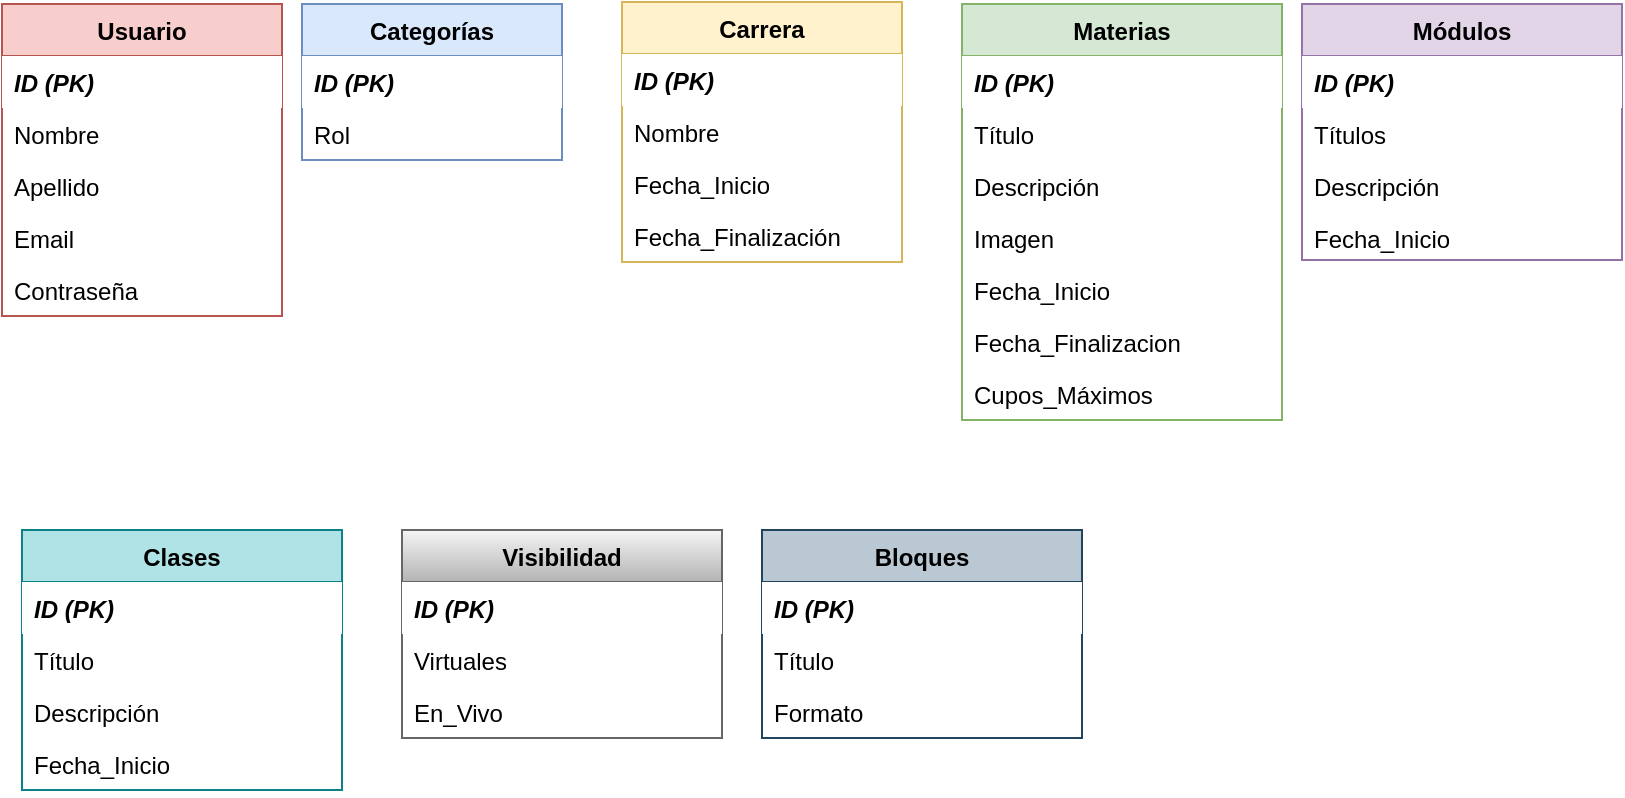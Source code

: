 <mxfile version="21.4.0" type="device">
  <diagram name="Página-1" id="zNJ2L-3Gne_2okrGhSW4">
    <mxGraphModel dx="880" dy="476" grid="1" gridSize="10" guides="1" tooltips="1" connect="1" arrows="1" fold="1" page="1" pageScale="1" pageWidth="827" pageHeight="1169" math="0" shadow="0">
      <root>
        <mxCell id="0" />
        <mxCell id="1" parent="0" />
        <mxCell id="ql8VSCdngZ-7HKIRtu0J-53" value="Usuario" style="swimlane;fontStyle=1;align=center;verticalAlign=top;childLayout=stackLayout;horizontal=1;startSize=26;horizontalStack=0;resizeParent=1;resizeParentMax=0;resizeLast=0;collapsible=1;marginBottom=0;whiteSpace=wrap;html=1;fillColor=#f8cecc;strokeColor=#b85450;" vertex="1" parent="1">
          <mxGeometry x="10" y="27" width="140" height="156" as="geometry" />
        </mxCell>
        <mxCell id="ql8VSCdngZ-7HKIRtu0J-54" value="&lt;b&gt;&lt;i&gt;ID (PK)&lt;/i&gt;&lt;/b&gt;" style="text;strokeColor=none;fillColor=default;align=left;verticalAlign=top;spacingLeft=4;spacingRight=4;overflow=hidden;rotatable=0;points=[[0,0.5],[1,0.5]];portConstraint=eastwest;whiteSpace=wrap;html=1;fontColor=default;labelBackgroundColor=none;labelBorderColor=none;" vertex="1" parent="ql8VSCdngZ-7HKIRtu0J-53">
          <mxGeometry y="26" width="140" height="26" as="geometry" />
        </mxCell>
        <mxCell id="ql8VSCdngZ-7HKIRtu0J-57" value="Nombre" style="text;strokeColor=none;fillColor=none;align=left;verticalAlign=top;spacingLeft=4;spacingRight=4;overflow=hidden;rotatable=0;points=[[0,0.5],[1,0.5]];portConstraint=eastwest;whiteSpace=wrap;html=1;" vertex="1" parent="ql8VSCdngZ-7HKIRtu0J-53">
          <mxGeometry y="52" width="140" height="26" as="geometry" />
        </mxCell>
        <mxCell id="ql8VSCdngZ-7HKIRtu0J-58" value="Apellido" style="text;strokeColor=none;fillColor=none;align=left;verticalAlign=top;spacingLeft=4;spacingRight=4;overflow=hidden;rotatable=0;points=[[0,0.5],[1,0.5]];portConstraint=eastwest;whiteSpace=wrap;html=1;" vertex="1" parent="ql8VSCdngZ-7HKIRtu0J-53">
          <mxGeometry y="78" width="140" height="26" as="geometry" />
        </mxCell>
        <mxCell id="ql8VSCdngZ-7HKIRtu0J-60" value="Email" style="text;strokeColor=none;fillColor=none;align=left;verticalAlign=top;spacingLeft=4;spacingRight=4;overflow=hidden;rotatable=0;points=[[0,0.5],[1,0.5]];portConstraint=eastwest;whiteSpace=wrap;html=1;" vertex="1" parent="ql8VSCdngZ-7HKIRtu0J-53">
          <mxGeometry y="104" width="140" height="26" as="geometry" />
        </mxCell>
        <mxCell id="ql8VSCdngZ-7HKIRtu0J-61" value="Contraseña" style="text;strokeColor=none;fillColor=none;align=left;verticalAlign=top;spacingLeft=4;spacingRight=4;overflow=hidden;rotatable=0;points=[[0,0.5],[1,0.5]];portConstraint=eastwest;whiteSpace=wrap;html=1;" vertex="1" parent="ql8VSCdngZ-7HKIRtu0J-53">
          <mxGeometry y="130" width="140" height="26" as="geometry" />
        </mxCell>
        <mxCell id="ql8VSCdngZ-7HKIRtu0J-62" value="Categorías" style="swimlane;fontStyle=1;align=center;verticalAlign=top;childLayout=stackLayout;horizontal=1;startSize=26;horizontalStack=0;resizeParent=1;resizeParentMax=0;resizeLast=0;collapsible=1;marginBottom=0;whiteSpace=wrap;html=1;fillColor=#dae8fc;strokeColor=#6c8ebf;" vertex="1" parent="1">
          <mxGeometry x="160" y="27" width="130" height="78" as="geometry" />
        </mxCell>
        <mxCell id="ql8VSCdngZ-7HKIRtu0J-101" value="&lt;b&gt;&lt;i&gt;ID (PK)&lt;/i&gt;&lt;/b&gt;" style="text;strokeColor=none;fillColor=default;align=left;verticalAlign=top;spacingLeft=4;spacingRight=4;overflow=hidden;rotatable=0;points=[[0,0.5],[1,0.5]];portConstraint=eastwest;whiteSpace=wrap;html=1;fontColor=default;labelBackgroundColor=none;labelBorderColor=none;" vertex="1" parent="ql8VSCdngZ-7HKIRtu0J-62">
          <mxGeometry y="26" width="130" height="26" as="geometry" />
        </mxCell>
        <mxCell id="ql8VSCdngZ-7HKIRtu0J-144" value="Rol" style="text;strokeColor=none;fillColor=none;align=left;verticalAlign=top;spacingLeft=4;spacingRight=4;overflow=hidden;rotatable=0;points=[[0,0.5],[1,0.5]];portConstraint=eastwest;whiteSpace=wrap;html=1;" vertex="1" parent="ql8VSCdngZ-7HKIRtu0J-62">
          <mxGeometry y="52" width="130" height="26" as="geometry" />
        </mxCell>
        <mxCell id="ql8VSCdngZ-7HKIRtu0J-71" value="Carrera" style="swimlane;fontStyle=1;align=center;verticalAlign=top;childLayout=stackLayout;horizontal=1;startSize=26;horizontalStack=0;resizeParent=1;resizeParentMax=0;resizeLast=0;collapsible=1;marginBottom=0;whiteSpace=wrap;html=1;fillColor=#fff2cc;strokeColor=#d6b656;" vertex="1" parent="1">
          <mxGeometry x="320" y="26" width="140" height="130" as="geometry" />
        </mxCell>
        <mxCell id="ql8VSCdngZ-7HKIRtu0J-102" value="&lt;b&gt;&lt;i&gt;ID (PK)&lt;/i&gt;&lt;/b&gt;" style="text;strokeColor=none;fillColor=default;align=left;verticalAlign=top;spacingLeft=4;spacingRight=4;overflow=hidden;rotatable=0;points=[[0,0.5],[1,0.5]];portConstraint=eastwest;whiteSpace=wrap;html=1;fontColor=default;labelBackgroundColor=none;labelBorderColor=none;" vertex="1" parent="ql8VSCdngZ-7HKIRtu0J-71">
          <mxGeometry y="26" width="140" height="26" as="geometry" />
        </mxCell>
        <mxCell id="ql8VSCdngZ-7HKIRtu0J-77" value="Nombre" style="text;strokeColor=none;fillColor=none;align=left;verticalAlign=top;spacingLeft=4;spacingRight=4;overflow=hidden;rotatable=0;points=[[0,0.5],[1,0.5]];portConstraint=eastwest;whiteSpace=wrap;html=1;" vertex="1" parent="ql8VSCdngZ-7HKIRtu0J-71">
          <mxGeometry y="52" width="140" height="26" as="geometry" />
        </mxCell>
        <mxCell id="ql8VSCdngZ-7HKIRtu0J-76" value="Fecha_Inicio" style="text;strokeColor=none;fillColor=none;align=left;verticalAlign=top;spacingLeft=4;spacingRight=4;overflow=hidden;rotatable=0;points=[[0,0.5],[1,0.5]];portConstraint=eastwest;whiteSpace=wrap;html=1;" vertex="1" parent="ql8VSCdngZ-7HKIRtu0J-71">
          <mxGeometry y="78" width="140" height="26" as="geometry" />
        </mxCell>
        <mxCell id="ql8VSCdngZ-7HKIRtu0J-75" value="Fecha_Finalización" style="text;strokeColor=none;fillColor=none;align=left;verticalAlign=top;spacingLeft=4;spacingRight=4;overflow=hidden;rotatable=0;points=[[0,0.5],[1,0.5]];portConstraint=eastwest;whiteSpace=wrap;html=1;" vertex="1" parent="ql8VSCdngZ-7HKIRtu0J-71">
          <mxGeometry y="104" width="140" height="26" as="geometry" />
        </mxCell>
        <mxCell id="ql8VSCdngZ-7HKIRtu0J-78" value="Materias" style="swimlane;fontStyle=1;align=center;verticalAlign=top;childLayout=stackLayout;horizontal=1;startSize=26;horizontalStack=0;resizeParent=1;resizeParentMax=0;resizeLast=0;collapsible=1;marginBottom=0;whiteSpace=wrap;html=1;fillColor=#d5e8d4;strokeColor=#82b366;" vertex="1" parent="1">
          <mxGeometry x="490" y="27" width="160" height="208" as="geometry" />
        </mxCell>
        <mxCell id="ql8VSCdngZ-7HKIRtu0J-103" value="&lt;b&gt;&lt;i&gt;ID (PK)&lt;/i&gt;&lt;/b&gt;" style="text;strokeColor=none;fillColor=default;align=left;verticalAlign=top;spacingLeft=4;spacingRight=4;overflow=hidden;rotatable=0;points=[[0,0.5],[1,0.5]];portConstraint=eastwest;whiteSpace=wrap;html=1;fontColor=default;labelBackgroundColor=none;labelBorderColor=none;" vertex="1" parent="ql8VSCdngZ-7HKIRtu0J-78">
          <mxGeometry y="26" width="160" height="26" as="geometry" />
        </mxCell>
        <mxCell id="ql8VSCdngZ-7HKIRtu0J-82" value="Título" style="text;strokeColor=none;fillColor=none;align=left;verticalAlign=top;spacingLeft=4;spacingRight=4;overflow=hidden;rotatable=0;points=[[0,0.5],[1,0.5]];portConstraint=eastwest;whiteSpace=wrap;html=1;" vertex="1" parent="ql8VSCdngZ-7HKIRtu0J-78">
          <mxGeometry y="52" width="160" height="26" as="geometry" />
        </mxCell>
        <mxCell id="ql8VSCdngZ-7HKIRtu0J-83" value="Descripción" style="text;strokeColor=none;fillColor=none;align=left;verticalAlign=top;spacingLeft=4;spacingRight=4;overflow=hidden;rotatable=0;points=[[0,0.5],[1,0.5]];portConstraint=eastwest;whiteSpace=wrap;html=1;" vertex="1" parent="ql8VSCdngZ-7HKIRtu0J-78">
          <mxGeometry y="78" width="160" height="26" as="geometry" />
        </mxCell>
        <mxCell id="ql8VSCdngZ-7HKIRtu0J-85" value="Imagen" style="text;strokeColor=none;fillColor=none;align=left;verticalAlign=top;spacingLeft=4;spacingRight=4;overflow=hidden;rotatable=0;points=[[0,0.5],[1,0.5]];portConstraint=eastwest;whiteSpace=wrap;html=1;" vertex="1" parent="ql8VSCdngZ-7HKIRtu0J-78">
          <mxGeometry y="104" width="160" height="26" as="geometry" />
        </mxCell>
        <mxCell id="ql8VSCdngZ-7HKIRtu0J-86" value="Fecha_Inicio" style="text;strokeColor=none;fillColor=none;align=left;verticalAlign=top;spacingLeft=4;spacingRight=4;overflow=hidden;rotatable=0;points=[[0,0.5],[1,0.5]];portConstraint=eastwest;whiteSpace=wrap;html=1;" vertex="1" parent="ql8VSCdngZ-7HKIRtu0J-78">
          <mxGeometry y="130" width="160" height="26" as="geometry" />
        </mxCell>
        <mxCell id="ql8VSCdngZ-7HKIRtu0J-84" value="Fecha_Finalizacion" style="text;strokeColor=none;fillColor=none;align=left;verticalAlign=top;spacingLeft=4;spacingRight=4;overflow=hidden;rotatable=0;points=[[0,0.5],[1,0.5]];portConstraint=eastwest;whiteSpace=wrap;html=1;" vertex="1" parent="ql8VSCdngZ-7HKIRtu0J-78">
          <mxGeometry y="156" width="160" height="26" as="geometry" />
        </mxCell>
        <mxCell id="ql8VSCdngZ-7HKIRtu0J-87" value="Cupos_Máximos" style="text;strokeColor=none;fillColor=none;align=left;verticalAlign=top;spacingLeft=4;spacingRight=4;overflow=hidden;rotatable=0;points=[[0,0.5],[1,0.5]];portConstraint=eastwest;whiteSpace=wrap;html=1;" vertex="1" parent="ql8VSCdngZ-7HKIRtu0J-78">
          <mxGeometry y="182" width="160" height="26" as="geometry" />
        </mxCell>
        <mxCell id="ql8VSCdngZ-7HKIRtu0J-88" value="Módulos" style="swimlane;fontStyle=1;align=center;verticalAlign=top;childLayout=stackLayout;horizontal=1;startSize=26;horizontalStack=0;resizeParent=1;resizeParentMax=0;resizeLast=0;collapsible=1;marginBottom=0;whiteSpace=wrap;html=1;fillColor=#e1d5e7;strokeColor=#9673a6;" vertex="1" parent="1">
          <mxGeometry x="660" y="27" width="160" height="128" as="geometry" />
        </mxCell>
        <mxCell id="ql8VSCdngZ-7HKIRtu0J-104" value="&lt;b&gt;&lt;i&gt;ID (PK)&lt;/i&gt;&lt;/b&gt;" style="text;strokeColor=none;fillColor=default;align=left;verticalAlign=top;spacingLeft=4;spacingRight=4;overflow=hidden;rotatable=0;points=[[0,0.5],[1,0.5]];portConstraint=eastwest;whiteSpace=wrap;html=1;fontColor=default;labelBackgroundColor=none;labelBorderColor=none;" vertex="1" parent="ql8VSCdngZ-7HKIRtu0J-88">
          <mxGeometry y="26" width="160" height="26" as="geometry" />
        </mxCell>
        <mxCell id="ql8VSCdngZ-7HKIRtu0J-95" value="Títulos" style="text;strokeColor=none;fillColor=none;align=left;verticalAlign=top;spacingLeft=4;spacingRight=4;overflow=hidden;rotatable=0;points=[[0,0.5],[1,0.5]];portConstraint=eastwest;whiteSpace=wrap;html=1;" vertex="1" parent="ql8VSCdngZ-7HKIRtu0J-88">
          <mxGeometry y="52" width="160" height="26" as="geometry" />
        </mxCell>
        <mxCell id="ql8VSCdngZ-7HKIRtu0J-94" value="Descripción" style="text;strokeColor=none;fillColor=none;align=left;verticalAlign=top;spacingLeft=4;spacingRight=4;overflow=hidden;rotatable=0;points=[[0,0.5],[1,0.5]];portConstraint=eastwest;whiteSpace=wrap;html=1;" vertex="1" parent="ql8VSCdngZ-7HKIRtu0J-88">
          <mxGeometry y="78" width="160" height="26" as="geometry" />
        </mxCell>
        <mxCell id="ql8VSCdngZ-7HKIRtu0J-92" value="Fecha_Inicio" style="text;strokeColor=none;fillColor=none;align=left;verticalAlign=top;spacingLeft=4;spacingRight=4;overflow=hidden;rotatable=0;points=[[0,0.5],[1,0.5]];portConstraint=eastwest;whiteSpace=wrap;html=1;" vertex="1" parent="ql8VSCdngZ-7HKIRtu0J-88">
          <mxGeometry y="104" width="160" height="24" as="geometry" />
        </mxCell>
        <mxCell id="ql8VSCdngZ-7HKIRtu0J-105" value="Clases" style="swimlane;fontStyle=1;align=center;verticalAlign=top;childLayout=stackLayout;horizontal=1;startSize=26;horizontalStack=0;resizeParent=1;resizeParentMax=0;resizeLast=0;collapsible=1;marginBottom=0;whiteSpace=wrap;html=1;fillColor=#b0e3e6;strokeColor=#0e8088;" vertex="1" parent="1">
          <mxGeometry x="20" y="290" width="160" height="130" as="geometry" />
        </mxCell>
        <mxCell id="ql8VSCdngZ-7HKIRtu0J-115" value="&lt;b&gt;&lt;i&gt;ID (PK)&lt;/i&gt;&lt;/b&gt;" style="text;strokeColor=none;fillColor=default;align=left;verticalAlign=top;spacingLeft=4;spacingRight=4;overflow=hidden;rotatable=0;points=[[0,0.5],[1,0.5]];portConstraint=eastwest;whiteSpace=wrap;html=1;fontColor=default;labelBackgroundColor=none;labelBorderColor=none;" vertex="1" parent="ql8VSCdngZ-7HKIRtu0J-105">
          <mxGeometry y="26" width="160" height="26" as="geometry" />
        </mxCell>
        <mxCell id="ql8VSCdngZ-7HKIRtu0J-116" value="Título" style="text;strokeColor=none;fillColor=none;align=left;verticalAlign=top;spacingLeft=4;spacingRight=4;overflow=hidden;rotatable=0;points=[[0,0.5],[1,0.5]];portConstraint=eastwest;whiteSpace=wrap;html=1;" vertex="1" parent="ql8VSCdngZ-7HKIRtu0J-105">
          <mxGeometry y="52" width="160" height="26" as="geometry" />
        </mxCell>
        <mxCell id="ql8VSCdngZ-7HKIRtu0J-117" value="Descripción" style="text;strokeColor=none;fillColor=none;align=left;verticalAlign=top;spacingLeft=4;spacingRight=4;overflow=hidden;rotatable=0;points=[[0,0.5],[1,0.5]];portConstraint=eastwest;whiteSpace=wrap;html=1;" vertex="1" parent="ql8VSCdngZ-7HKIRtu0J-105">
          <mxGeometry y="78" width="160" height="26" as="geometry" />
        </mxCell>
        <mxCell id="ql8VSCdngZ-7HKIRtu0J-118" value="Fecha_Inicio" style="text;strokeColor=none;fillColor=none;align=left;verticalAlign=top;spacingLeft=4;spacingRight=4;overflow=hidden;rotatable=0;points=[[0,0.5],[1,0.5]];portConstraint=eastwest;whiteSpace=wrap;html=1;" vertex="1" parent="ql8VSCdngZ-7HKIRtu0J-105">
          <mxGeometry y="104" width="160" height="26" as="geometry" />
        </mxCell>
        <mxCell id="ql8VSCdngZ-7HKIRtu0J-109" value="Bloques" style="swimlane;fontStyle=1;align=center;verticalAlign=top;childLayout=stackLayout;horizontal=1;startSize=26;horizontalStack=0;resizeParent=1;resizeParentMax=0;resizeLast=0;collapsible=1;marginBottom=0;whiteSpace=wrap;html=1;fillColor=#bac8d3;strokeColor=#23445d;" vertex="1" parent="1">
          <mxGeometry x="390" y="290" width="160" height="104" as="geometry" />
        </mxCell>
        <mxCell id="ql8VSCdngZ-7HKIRtu0J-120" value="&lt;b&gt;&lt;i&gt;ID (PK)&lt;/i&gt;&lt;/b&gt;" style="text;strokeColor=none;fillColor=default;align=left;verticalAlign=top;spacingLeft=4;spacingRight=4;overflow=hidden;rotatable=0;points=[[0,0.5],[1,0.5]];portConstraint=eastwest;whiteSpace=wrap;html=1;fontColor=default;labelBackgroundColor=none;labelBorderColor=none;" vertex="1" parent="ql8VSCdngZ-7HKIRtu0J-109">
          <mxGeometry y="26" width="160" height="26" as="geometry" />
        </mxCell>
        <mxCell id="ql8VSCdngZ-7HKIRtu0J-146" value="Título" style="text;strokeColor=none;fillColor=none;align=left;verticalAlign=top;spacingLeft=4;spacingRight=4;overflow=hidden;rotatable=0;points=[[0,0.5],[1,0.5]];portConstraint=eastwest;whiteSpace=wrap;html=1;" vertex="1" parent="ql8VSCdngZ-7HKIRtu0J-109">
          <mxGeometry y="52" width="160" height="26" as="geometry" />
        </mxCell>
        <mxCell id="ql8VSCdngZ-7HKIRtu0J-145" value="Formato" style="text;strokeColor=none;fillColor=none;align=left;verticalAlign=top;spacingLeft=4;spacingRight=4;overflow=hidden;rotatable=0;points=[[0,0.5],[1,0.5]];portConstraint=eastwest;whiteSpace=wrap;html=1;" vertex="1" parent="ql8VSCdngZ-7HKIRtu0J-109">
          <mxGeometry y="78" width="160" height="26" as="geometry" />
        </mxCell>
        <mxCell id="ql8VSCdngZ-7HKIRtu0J-137" value="Visibilidad" style="swimlane;fontStyle=1;align=center;verticalAlign=top;childLayout=stackLayout;horizontal=1;startSize=26;horizontalStack=0;resizeParent=1;resizeParentMax=0;resizeLast=0;collapsible=1;marginBottom=0;whiteSpace=wrap;html=1;fillColor=#f5f5f5;strokeColor=#666666;gradientColor=#b3b3b3;" vertex="1" parent="1">
          <mxGeometry x="210" y="290" width="160" height="104" as="geometry" />
        </mxCell>
        <mxCell id="ql8VSCdngZ-7HKIRtu0J-141" value="&lt;b&gt;&lt;i&gt;ID (PK)&lt;/i&gt;&lt;/b&gt;" style="text;strokeColor=none;fillColor=default;align=left;verticalAlign=top;spacingLeft=4;spacingRight=4;overflow=hidden;rotatable=0;points=[[0,0.5],[1,0.5]];portConstraint=eastwest;whiteSpace=wrap;html=1;fontColor=default;labelBackgroundColor=none;labelBorderColor=none;" vertex="1" parent="ql8VSCdngZ-7HKIRtu0J-137">
          <mxGeometry y="26" width="160" height="26" as="geometry" />
        </mxCell>
        <mxCell id="ql8VSCdngZ-7HKIRtu0J-142" value="Virtuales" style="text;strokeColor=none;fillColor=none;align=left;verticalAlign=top;spacingLeft=4;spacingRight=4;overflow=hidden;rotatable=0;points=[[0,0.5],[1,0.5]];portConstraint=eastwest;whiteSpace=wrap;html=1;" vertex="1" parent="ql8VSCdngZ-7HKIRtu0J-137">
          <mxGeometry y="52" width="160" height="26" as="geometry" />
        </mxCell>
        <mxCell id="ql8VSCdngZ-7HKIRtu0J-143" value="En_Vivo" style="text;strokeColor=none;fillColor=none;align=left;verticalAlign=top;spacingLeft=4;spacingRight=4;overflow=hidden;rotatable=0;points=[[0,0.5],[1,0.5]];portConstraint=eastwest;whiteSpace=wrap;html=1;" vertex="1" parent="ql8VSCdngZ-7HKIRtu0J-137">
          <mxGeometry y="78" width="160" height="26" as="geometry" />
        </mxCell>
      </root>
    </mxGraphModel>
  </diagram>
</mxfile>
